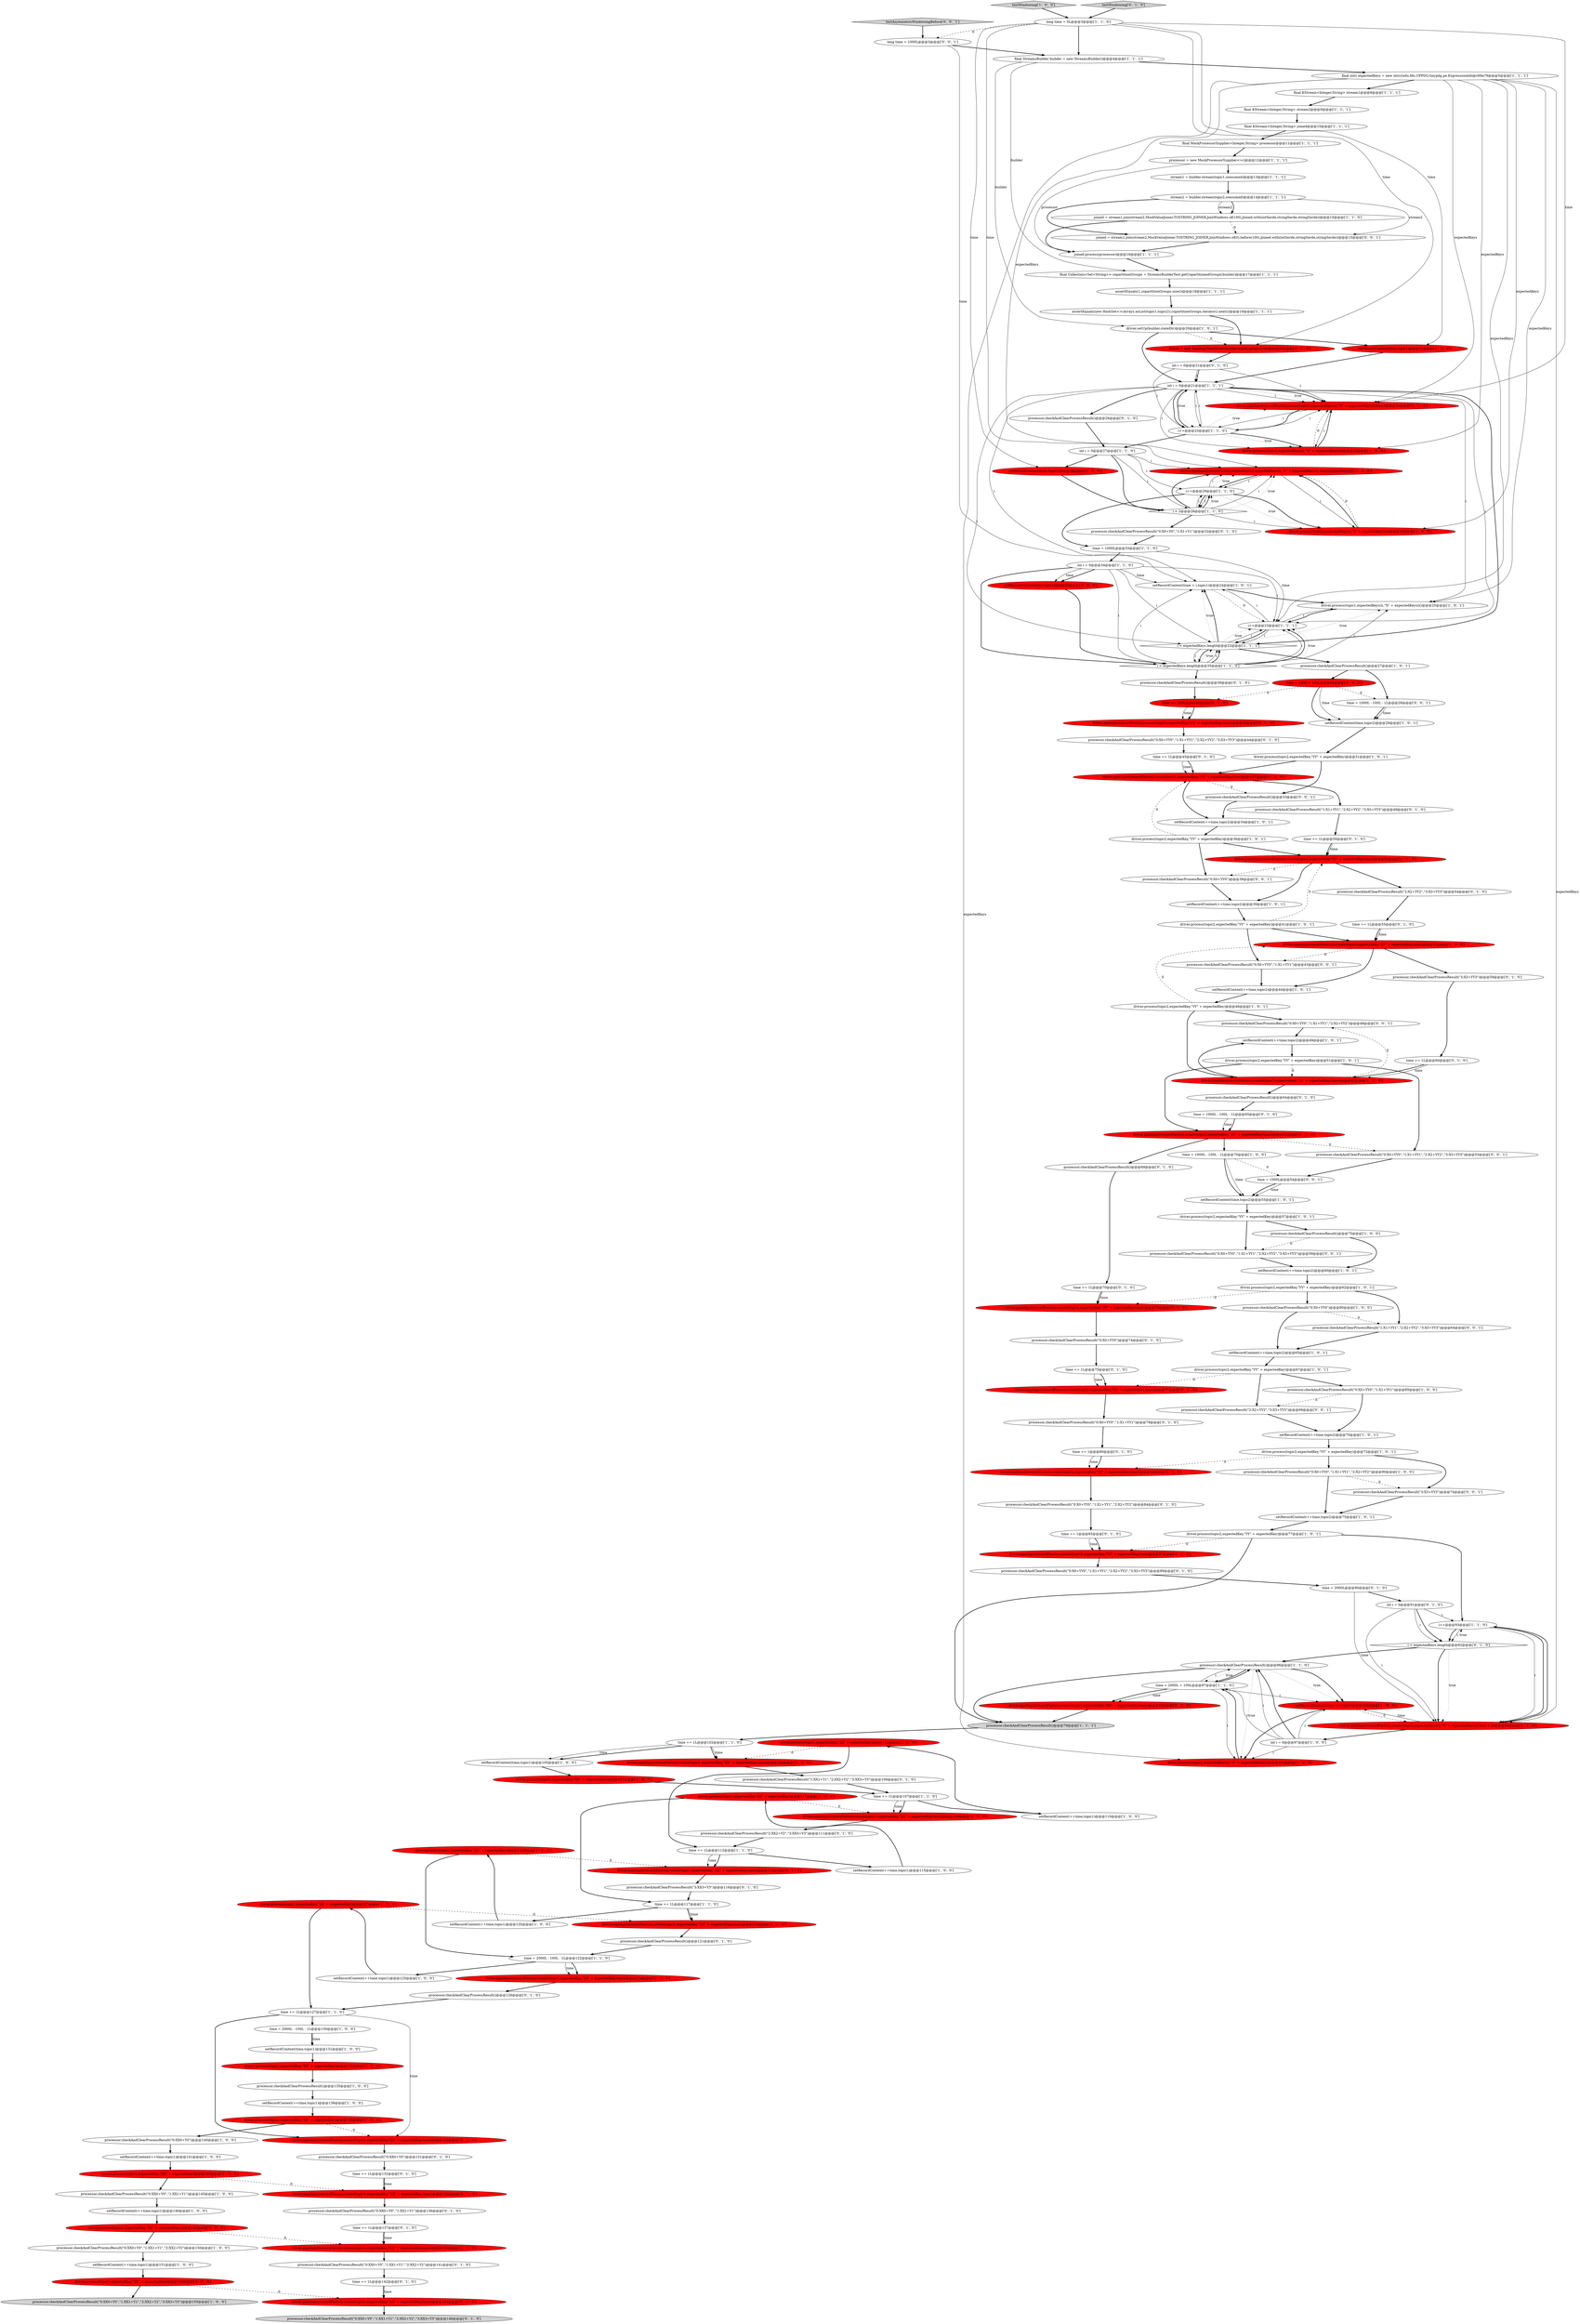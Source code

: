 digraph {
19 [style = filled, label = "setRecordContext(++time,topic1)@@@136@@@['1', '0', '0']", fillcolor = white, shape = ellipse image = "AAA0AAABBB1BBB"];
20 [style = filled, label = "setRecordContext(++time,topic2)@@@39@@@['1', '0', '1']", fillcolor = white, shape = ellipse image = "AAA0AAABBB1BBB"];
23 [style = filled, label = "assertEquals(new HashSet<>(Arrays.asList(topic1,topic2)),copartitionGroups.iterator().next())@@@19@@@['1', '1', '1']", fillcolor = white, shape = ellipse image = "AAA0AAABBB1BBB"];
174 [style = filled, label = "testAsymmetricWindowingBefore['0', '0', '1']", fillcolor = lightgray, shape = diamond image = "AAA0AAABBB3BBB"];
48 [style = filled, label = "setRecordContext(time + i,topic1)@@@24@@@['1', '0', '1']", fillcolor = white, shape = ellipse image = "AAA0AAABBB1BBB"];
85 [style = filled, label = "driver.process(topic2,expectedKey,\"YY\" + expectedKey)@@@41@@@['1', '0', '1']", fillcolor = white, shape = ellipse image = "AAA0AAABBB1BBB"];
163 [style = filled, label = "processor.checkAndClearProcessResult(\"0:X0+Y0\",\"1:X1+Y1\")@@@32@@@['0', '1', '0']", fillcolor = white, shape = ellipse image = "AAA0AAABBB2BBB"];
116 [style = filled, label = "time += 1@@@85@@@['0', '1', '0']", fillcolor = white, shape = ellipse image = "AAA0AAABBB2BBB"];
2 [style = filled, label = "setRecordContext(++time,topic2)@@@49@@@['1', '0', '1']", fillcolor = white, shape = ellipse image = "AAA0AAABBB1BBB"];
87 [style = filled, label = "processor.checkAndClearProcessResult()@@@27@@@['1', '0', '1']", fillcolor = white, shape = ellipse image = "AAA0AAABBB1BBB"];
11 [style = filled, label = "driver.process(topic2,expectedKey,\"YY\" + expectedKey)@@@67@@@['1', '0', '1']", fillcolor = white, shape = ellipse image = "AAA0AAABBB1BBB"];
35 [style = filled, label = "setRecordContext(++time,topic1)@@@141@@@['1', '0', '0']", fillcolor = white, shape = ellipse image = "AAA0AAABBB1BBB"];
154 [style = filled, label = "driver.pipeInput(recordFactory.create(topic2,expectedKey,\"YY\" + expectedKey,time))@@@72@@@['0', '1', '0']", fillcolor = red, shape = ellipse image = "AAA1AAABBB2BBB"];
111 [style = filled, label = "processor.checkAndClearProcessResult(\"0:XX0+Y0\",\"1:XX1+Y1\",\"2:XX2+Y2\")@@@141@@@['0', '1', '0']", fillcolor = white, shape = ellipse image = "AAA0AAABBB2BBB"];
98 [style = filled, label = "setRecordContext(++time,topic1)@@@120@@@['1', '0', '0']", fillcolor = white, shape = ellipse image = "AAA0AAABBB1BBB"];
33 [style = filled, label = "final MockProcessorSupplier<Integer,String> processor@@@11@@@['1', '1', '1']", fillcolor = white, shape = ellipse image = "AAA0AAABBB1BBB"];
114 [style = filled, label = "processor.checkAndClearProcessResult(\"3:XX3+Y3\")@@@116@@@['0', '1', '0']", fillcolor = white, shape = ellipse image = "AAA0AAABBB2BBB"];
50 [style = filled, label = "final KStream<Integer,String> stream1@@@8@@@['1', '1', '1']", fillcolor = white, shape = ellipse image = "AAA0AAABBB1BBB"];
10 [style = filled, label = "driver.process(topic1,expectedKeys(i(,\"X\" + expectedKeys(i()@@@25@@@['1', '0', '1']", fillcolor = white, shape = ellipse image = "AAA0AAABBB1BBB"];
100 [style = filled, label = "processor.checkAndClearProcessResult()@@@75@@@['1', '0', '0']", fillcolor = white, shape = ellipse image = "AAA0AAABBB1BBB"];
97 [style = filled, label = "driver.process(topic1,expectedKey,\"XX\" + expectedKey)@@@153@@@['1', '0', '0']", fillcolor = red, shape = ellipse image = "AAA1AAABBB1BBB"];
110 [style = filled, label = "time += 1L@@@45@@@['0', '1', '0']", fillcolor = white, shape = ellipse image = "AAA0AAABBB2BBB"];
73 [style = filled, label = "driver.pipeInput(recordFactory.create(topic2,expectedKey,\"YY\" + expectedKey,time))@@@67@@@['1', '1', '0']", fillcolor = red, shape = ellipse image = "AAA1AAABBB1BBB"];
128 [style = filled, label = "time += 1L@@@60@@@['0', '1', '0']", fillcolor = white, shape = ellipse image = "AAA0AAABBB2BBB"];
13 [style = filled, label = "setRecordContext(time,topic1)@@@21@@@['1', '0', '0']", fillcolor = red, shape = ellipse image = "AAA1AAABBB1BBB"];
22 [style = filled, label = "driver.pipeInput(recordFactory.create(topic1,expectedKeys(i(,\"X\" + expectedKeys(i(,time))@@@24@@@['1', '1', '0']", fillcolor = red, shape = ellipse image = "AAA1AAABBB1BBB"];
40 [style = filled, label = "driver.pipeInput(recordFactory.create(topic2,expectedKey,\"YY\" + expectedKey,time))@@@52@@@['1', '1', '0']", fillcolor = red, shape = ellipse image = "AAA1AAABBB1BBB"];
148 [style = filled, label = "processor.checkAndClearProcessResult()@@@69@@@['0', '1', '0']", fillcolor = white, shape = ellipse image = "AAA0AAABBB2BBB"];
172 [style = filled, label = "processor.checkAndClearProcessResult(\"0:X0+YY0\",\"1:X1+YY1\",\"2:X2+YY2\")@@@48@@@['0', '0', '1']", fillcolor = white, shape = ellipse image = "AAA0AAABBB3BBB"];
47 [style = filled, label = "driver.process(topic2,expectedKey,\"YY\" + expectedKey)@@@77@@@['1', '0', '1']", fillcolor = white, shape = ellipse image = "AAA0AAABBB1BBB"];
177 [style = filled, label = "processor.checkAndClearProcessResult(\"0:X0+YY0\")@@@38@@@['0', '0', '1']", fillcolor = white, shape = ellipse image = "AAA0AAABBB3BBB"];
105 [style = filled, label = "setRecordContext(++time,topic1)@@@125@@@['1', '0', '0']", fillcolor = white, shape = ellipse image = "AAA0AAABBB1BBB"];
5 [style = filled, label = "processor.checkAndClearProcessResult()@@@79@@@['1', '1', '1']", fillcolor = lightgray, shape = ellipse image = "AAA0AAABBB1BBB"];
56 [style = filled, label = "i++@@@93@@@['1', '1', '0']", fillcolor = white, shape = ellipse image = "AAA0AAABBB1BBB"];
129 [style = filled, label = "driver.pipeInput(recordFactory.create(topic1,expectedKey,\"XX\" + expectedKey,time))@@@104@@@['0', '1', '0']", fillcolor = red, shape = ellipse image = "AAA1AAABBB2BBB"];
126 [style = filled, label = "processor.checkAndClearProcessResult()@@@121@@@['0', '1', '0']", fillcolor = white, shape = ellipse image = "AAA0AAABBB2BBB"];
49 [style = filled, label = "time = 2000L + 100L@@@97@@@['1', '1', '0']", fillcolor = white, shape = ellipse image = "AAA0AAABBB1BBB"];
62 [style = filled, label = "driver.pipeInput(recordFactory.create(topic2,expectedKeys(i(,\"Y\" + expectedKeys(i(,time))@@@30@@@['1', '1', '0']", fillcolor = red, shape = ellipse image = "AAA1AAABBB1BBB"];
25 [style = filled, label = "driver.process(topic2,expectedKeys(i(,\"Y\" + expectedKeys(i()@@@32@@@['1', '0', '0']", fillcolor = red, shape = ellipse image = "AAA1AAABBB1BBB"];
14 [style = filled, label = "time = 2000L - 100L - 1L@@@130@@@['1', '0', '0']", fillcolor = white, shape = ellipse image = "AAA0AAABBB1BBB"];
113 [style = filled, label = "time += 1L@@@75@@@['0', '1', '0']", fillcolor = white, shape = ellipse image = "AAA0AAABBB2BBB"];
91 [style = filled, label = "setRecordContext(++time,topic2)@@@34@@@['1', '0', '1']", fillcolor = white, shape = ellipse image = "AAA0AAABBB1BBB"];
92 [style = filled, label = "driver.process(topic2,expectedKey,\"YY\" + expectedKey)@@@31@@@['1', '0', '1']", fillcolor = white, shape = ellipse image = "AAA0AAABBB1BBB"];
99 [style = filled, label = "processor.checkAndClearProcessResult(\"0:X0+YY0\",\"1:X1+YY1\")@@@85@@@['1', '0', '0']", fillcolor = white, shape = ellipse image = "AAA0AAABBB1BBB"];
146 [style = filled, label = "driver.pipeInput(recordFactory.create(topic1,expectedKey,\"XX\" + expectedKey,time))@@@139@@@['0', '1', '0']", fillcolor = red, shape = ellipse image = "AAA1AAABBB2BBB"];
54 [style = filled, label = "setRecordContext(time,topic2)@@@29@@@['1', '0', '1']", fillcolor = white, shape = ellipse image = "AAA0AAABBB1BBB"];
30 [style = filled, label = "driver.process(topic2,expectedKey,\"YY\" + expectedKey)@@@62@@@['1', '0', '1']", fillcolor = white, shape = ellipse image = "AAA0AAABBB1BBB"];
21 [style = filled, label = "setRecordContext(++time,topic2)@@@44@@@['1', '0', '1']", fillcolor = white, shape = ellipse image = "AAA0AAABBB1BBB"];
1 [style = filled, label = "int i = 0@@@21@@@['1', '1', '1']", fillcolor = white, shape = ellipse image = "AAA0AAABBB1BBB"];
61 [style = filled, label = "final Collection<Set<String>> copartitionGroups = StreamsBuilderTest.getCopartitionedGroups(builder)@@@17@@@['1', '1', '1']", fillcolor = white, shape = ellipse image = "AAA0AAABBB1BBB"];
125 [style = filled, label = "processor.checkAndClearProcessResult(\"0:X0+YY0\",\"1:X1+YY1\")@@@79@@@['0', '1', '0']", fillcolor = white, shape = ellipse image = "AAA0AAABBB2BBB"];
86 [style = filled, label = "setRecordContext(time,topic1)@@@105@@@['1', '0', '0']", fillcolor = white, shape = ellipse image = "AAA0AAABBB1BBB"];
58 [style = filled, label = "i < 2@@@28@@@['1', '1', '0']", fillcolor = white, shape = diamond image = "AAA0AAABBB1BBB"];
39 [style = filled, label = "driver.process(topic1,expectedKeys(i(,\"X\" + expectedKeys(i()@@@25@@@['1', '0', '0']", fillcolor = red, shape = ellipse image = "AAA1AAABBB1BBB"];
55 [style = filled, label = "time = 1000L - 100L - 1L@@@70@@@['1', '0', '0']", fillcolor = white, shape = ellipse image = "AAA0AAABBB1BBB"];
72 [style = filled, label = "driver.process(topic1,expectedKey,\"XX\" + expectedKey)@@@122@@@['1', '0', '0']", fillcolor = red, shape = ellipse image = "AAA1AAABBB1BBB"];
18 [style = filled, label = "driver.process(topic2,expectedKey,\"YY\" + expectedKey)@@@72@@@['1', '0', '1']", fillcolor = white, shape = ellipse image = "AAA0AAABBB1BBB"];
102 [style = filled, label = "processor.checkAndClearProcessResult(\"0:XX0+Y0\",\"1:XX1+Y1\",\"2:XX2+Y2\")@@@150@@@['1', '0', '0']", fillcolor = white, shape = ellipse image = "AAA0AAABBB1BBB"];
107 [style = filled, label = "driver.process(topic2,expectedKeys(i(,\"Y\" + expectedKeys(i()@@@101@@@['1', '0', '0']", fillcolor = red, shape = ellipse image = "AAA1AAABBB1BBB"];
7 [style = filled, label = "time += 1L@@@127@@@['1', '1', '0']", fillcolor = white, shape = ellipse image = "AAA0AAABBB1BBB"];
167 [style = filled, label = "processor.checkAndClearProcessResult(\"1:X1+YY1\",\"2:X2+YY2\",\"3:X3+YY3\")@@@64@@@['0', '0', '1']", fillcolor = white, shape = ellipse image = "AAA0AAABBB3BBB"];
161 [style = filled, label = "int i = 0@@@91@@@['0', '1', '0']", fillcolor = white, shape = ellipse image = "AAA0AAABBB2BBB"];
75 [style = filled, label = "processor.checkAndClearProcessResult(\"0:XX0+Y0\",\"1:XX1+Y1\",\"2:XX2+Y2\",\"3:XX3+Y3\")@@@155@@@['1', '0', '0']", fillcolor = lightgray, shape = ellipse image = "AAA0AAABBB1BBB"];
26 [style = filled, label = "processor.checkAndClearProcessResult(\"0:XX0+Y0\")@@@140@@@['1', '0', '0']", fillcolor = white, shape = ellipse image = "AAA0AAABBB1BBB"];
130 [style = filled, label = "time = 1000L - 100L - 1L@@@65@@@['0', '1', '0']", fillcolor = white, shape = ellipse image = "AAA0AAABBB2BBB"];
152 [style = filled, label = "processor.checkAndClearProcessResult(\"0:X0+YY0\",\"1:X1+YY1\",\"2:X2+YY2\")@@@84@@@['0', '1', '0']", fillcolor = white, shape = ellipse image = "AAA0AAABBB2BBB"];
3 [style = filled, label = "driver.setUp(builder,stateDir)@@@20@@@['1', '0', '1']", fillcolor = white, shape = ellipse image = "AAA0AAABBB1BBB"];
93 [style = filled, label = "assertEquals(1,copartitionGroups.size())@@@18@@@['1', '1', '1']", fillcolor = white, shape = ellipse image = "AAA0AAABBB1BBB"];
90 [style = filled, label = "int i = 0@@@97@@@['1', '0', '0']", fillcolor = white, shape = ellipse image = "AAA0AAABBB1BBB"];
101 [style = filled, label = "driver.process(topic1,expectedKey,\"XX\" + expectedKey)@@@107@@@['1', '0', '0']", fillcolor = red, shape = ellipse image = "AAA1AAABBB1BBB"];
104 [style = filled, label = "setRecordContext(time,topic1)@@@36@@@['1', '0', '0']", fillcolor = red, shape = ellipse image = "AAA1AAABBB1BBB"];
29 [style = filled, label = "driver.process(topic1,expectedKey,\"XX\" + expectedKey)@@@112@@@['1', '0', '0']", fillcolor = red, shape = ellipse image = "AAA1AAABBB1BBB"];
32 [style = filled, label = "final StreamsBuilder builder = new StreamsBuilder()@@@4@@@['1', '1', '1']", fillcolor = white, shape = ellipse image = "AAA0AAABBB1BBB"];
6 [style = filled, label = "driver.process(topic1,expectedKey,\"XX\" + expectedKey)@@@133@@@['1', '0', '0']", fillcolor = red, shape = ellipse image = "AAA1AAABBB1BBB"];
141 [style = filled, label = "i < expectedKeys.length@@@92@@@['0', '1', '0']", fillcolor = white, shape = diamond image = "AAA0AAABBB2BBB"];
143 [style = filled, label = "processor.checkAndClearProcessResult()@@@26@@@['0', '1', '0']", fillcolor = white, shape = ellipse image = "AAA0AAABBB2BBB"];
82 [style = filled, label = "driver.pipeInput(recordFactory.create(topic2,expectedKey,\"YY\" + expectedKey,time))@@@62@@@['1', '1', '0']", fillcolor = red, shape = ellipse image = "AAA1AAABBB1BBB"];
89 [style = filled, label = "setRecordContext(time,topic2)@@@28@@@['1', '0', '0']", fillcolor = red, shape = ellipse image = "AAA1AAABBB1BBB"];
34 [style = filled, label = "setRecordContext(++time,topic1)@@@115@@@['1', '0', '0']", fillcolor = white, shape = ellipse image = "AAA0AAABBB1BBB"];
63 [style = filled, label = "driver.pipeInput(recordFactory.create(topic2,expectedKeys(i(,\"Y\" + expectedKeys(i(,time + i))@@@94@@@['1', '1', '0']", fillcolor = red, shape = ellipse image = "AAA1AAABBB1BBB"];
145 [style = filled, label = "processor.checkAndClearProcessResult()@@@64@@@['0', '1', '0']", fillcolor = white, shape = ellipse image = "AAA0AAABBB2BBB"];
74 [style = filled, label = "setRecordContext(time + i,topic2)@@@100@@@['1', '0', '0']", fillcolor = red, shape = ellipse image = "AAA1AAABBB1BBB"];
17 [style = filled, label = "driver.process(topic1,expectedKey,\"XX\" + expectedKey)@@@143@@@['1', '0', '0']", fillcolor = red, shape = ellipse image = "AAA1AAABBB1BBB"];
149 [style = filled, label = "time += 1L@@@137@@@['0', '1', '0']", fillcolor = white, shape = ellipse image = "AAA0AAABBB2BBB"];
144 [style = filled, label = "driver.pipeInput(recordFactory.create(topic1,expectedKey,\"XX\" + expectedKey,time))@@@99@@@['0', '1', '0']", fillcolor = red, shape = ellipse image = "AAA1AAABBB2BBB"];
76 [style = filled, label = "setRecordContext(++time,topic2)@@@60@@@['1', '0', '1']", fillcolor = white, shape = ellipse image = "AAA0AAABBB1BBB"];
142 [style = filled, label = "time += 1L@@@55@@@['0', '1', '0']", fillcolor = white, shape = ellipse image = "AAA0AAABBB2BBB"];
137 [style = filled, label = "driver.pipeInput(recordFactory.create(topic1,expectedKey,\"XX\" + expectedKey,time))@@@119@@@['0', '1', '0']", fillcolor = red, shape = ellipse image = "AAA1AAABBB2BBB"];
166 [style = filled, label = "time = 1000L - 100L - 1L@@@28@@@['0', '0', '1']", fillcolor = white, shape = ellipse image = "AAA0AAABBB3BBB"];
24 [style = filled, label = "i++@@@23@@@['1', '1', '1']", fillcolor = white, shape = ellipse image = "AAA0AAABBB1BBB"];
131 [style = filled, label = "driver.pipeInput(recordFactory.create(topic1,expectedKey,\"XX\" + expectedKey,time))@@@109@@@['0', '1', '0']", fillcolor = red, shape = ellipse image = "AAA1AAABBB2BBB"];
108 [style = filled, label = "driver = new TopologyTestDriver(builder.build(),props,time)@@@20@@@['0', '1', '0']", fillcolor = red, shape = ellipse image = "AAA1AAABBB2BBB"];
151 [style = filled, label = "processor.checkAndClearProcessResult(\"2:XX2+Y2\",\"3:XX3+Y3\")@@@111@@@['0', '1', '0']", fillcolor = white, shape = ellipse image = "AAA0AAABBB2BBB"];
169 [style = filled, label = "processor.checkAndClearProcessResult(\"2:X2+YY2\",\"3:X3+YY3\")@@@69@@@['0', '0', '1']", fillcolor = white, shape = ellipse image = "AAA0AAABBB3BBB"];
158 [style = filled, label = "driver.pipeInput(recordFactory.create(topic2,expectedKey,\"YY\" + expectedKey,time))@@@42@@@['0', '1', '0']", fillcolor = red, shape = ellipse image = "AAA1AAABBB2BBB"];
65 [style = filled, label = "time += 1L@@@117@@@['1', '1', '0']", fillcolor = white, shape = ellipse image = "AAA0AAABBB1BBB"];
155 [style = filled, label = "processor.checkAndClearProcessResult(\"1:X1+YY1\",\"2:X2+YY2\",\"3:X3+YY3\")@@@49@@@['0', '1', '0']", fillcolor = white, shape = ellipse image = "AAA0AAABBB2BBB"];
83 [style = filled, label = "processor.checkAndClearProcessResult(\"0:X0+YY0\")@@@80@@@['1', '0', '0']", fillcolor = white, shape = ellipse image = "AAA0AAABBB1BBB"];
80 [style = filled, label = "driver.process(topic2,expectedKey,\"YY\" + expectedKey)@@@57@@@['1', '0', '1']", fillcolor = white, shape = ellipse image = "AAA0AAABBB1BBB"];
27 [style = filled, label = "setRecordContext(time,topic2)@@@55@@@['1', '0', '1']", fillcolor = white, shape = ellipse image = "AAA0AAABBB1BBB"];
123 [style = filled, label = "processor.checkAndClearProcessResult()@@@39@@@['0', '1', '0']", fillcolor = white, shape = ellipse image = "AAA0AAABBB2BBB"];
115 [style = filled, label = "processor.checkAndClearProcessResult(\"0:XX0+Y0\")@@@131@@@['0', '1', '0']", fillcolor = white, shape = ellipse image = "AAA0AAABBB2BBB"];
8 [style = filled, label = "setRecordContext(time,topic1)@@@131@@@['1', '0', '0']", fillcolor = white, shape = ellipse image = "AAA0AAABBB1BBB"];
112 [style = filled, label = "time += 100L@@@40@@@['0', '1', '0']", fillcolor = red, shape = ellipse image = "AAA1AAABBB2BBB"];
147 [style = filled, label = "time += 1L@@@142@@@['0', '1', '0']", fillcolor = white, shape = ellipse image = "AAA0AAABBB2BBB"];
164 [style = filled, label = "time = 1000L@@@54@@@['0', '0', '1']", fillcolor = white, shape = ellipse image = "AAA0AAABBB3BBB"];
120 [style = filled, label = "processor.checkAndClearProcessResult(\"0:X0+YY0\")@@@74@@@['0', '1', '0']", fillcolor = white, shape = ellipse image = "AAA0AAABBB2BBB"];
118 [style = filled, label = "int i = 0@@@21@@@['0', '1', '0']", fillcolor = white, shape = ellipse image = "AAA0AAABBB2BBB"];
31 [style = filled, label = "time += 1L@@@102@@@['1', '1', '0']", fillcolor = white, shape = ellipse image = "AAA0AAABBB1BBB"];
134 [style = filled, label = "processor.checkAndClearProcessResult(\"1:XX1+Y1\",\"2:XX2+Y2\",\"3:XX3+Y3\")@@@106@@@['0', '1', '0']", fillcolor = white, shape = ellipse image = "AAA0AAABBB2BBB"];
138 [style = filled, label = "driver.pipeInput(recordFactory.create(topic1,expectedKey,\"XX\" + expectedKey,time))@@@114@@@['0', '1', '0']", fillcolor = red, shape = ellipse image = "AAA1AAABBB2BBB"];
160 [style = filled, label = "driver.pipeInput(recordFactory.create(topic2,expectedKey,\"YY\" + expectedKey,time))@@@82@@@['0', '1', '0']", fillcolor = red, shape = ellipse image = "AAA1AAABBB2BBB"];
78 [style = filled, label = "joined = stream1.join(stream2,MockValueJoiner.TOSTRING_JOINER,JoinWindows.of(100),Joined.with(intSerde,stringSerde,stringSerde))@@@15@@@['1', '1', '0']", fillcolor = white, shape = ellipse image = "AAA0AAABBB1BBB"];
94 [style = filled, label = "processor.checkAndClearProcessResult(\"0:XX0+Y0\",\"1:XX1+Y1\")@@@145@@@['1', '0', '0']", fillcolor = white, shape = ellipse image = "AAA0AAABBB1BBB"];
46 [style = filled, label = "stream1 = builder.stream(topic1,consumed)@@@13@@@['1', '1', '1']", fillcolor = white, shape = ellipse image = "AAA0AAABBB1BBB"];
173 [style = filled, label = "long time = 1000L@@@3@@@['0', '0', '1']", fillcolor = white, shape = ellipse image = "AAA0AAABBB3BBB"];
0 [style = filled, label = "i < expectedKeys.length@@@22@@@['1', '1', '1']", fillcolor = white, shape = diamond image = "AAA0AAABBB1BBB"];
168 [style = filled, label = "processor.checkAndClearProcessResult(\"3:X3+YY3\")@@@74@@@['0', '0', '1']", fillcolor = white, shape = ellipse image = "AAA0AAABBB3BBB"];
103 [style = filled, label = "i++@@@29@@@['1', '1', '0']", fillcolor = white, shape = ellipse image = "AAA0AAABBB1BBB"];
121 [style = filled, label = "processor.checkAndClearProcessResult(\"0:X0+YY0\",\"1:X1+YY1\",\"2:X2+YY2\",\"3:X3+YY3\")@@@89@@@['0', '1', '0']", fillcolor = white, shape = ellipse image = "AAA0AAABBB2BBB"];
70 [style = filled, label = "i++@@@23@@@['1', '1', '0']", fillcolor = white, shape = ellipse image = "AAA0AAABBB1BBB"];
88 [style = filled, label = "driver.process(topic2,expectedKey,\"YY\" + expectedKey)@@@51@@@['1', '0', '1']", fillcolor = white, shape = ellipse image = "AAA0AAABBB1BBB"];
139 [style = filled, label = "time += 1@@@80@@@['0', '1', '0']", fillcolor = white, shape = ellipse image = "AAA0AAABBB2BBB"];
77 [style = filled, label = "time = 2000L - 100L - 1L@@@122@@@['1', '1', '0']", fillcolor = white, shape = ellipse image = "AAA0AAABBB1BBB"];
157 [style = filled, label = "driver.pipeInput(recordFactory.create(topic2,expectedKey,\"YY\" + expectedKey,time))@@@77@@@['0', '1', '0']", fillcolor = red, shape = ellipse image = "AAA1AAABBB2BBB"];
69 [style = filled, label = "processor.checkAndClearProcessResult()@@@96@@@['1', '1', '0']", fillcolor = white, shape = ellipse image = "AAA0AAABBB1BBB"];
127 [style = filled, label = "driver.pipeInput(recordFactory.create(topic1,expectedKey,\"XX\" + expectedKey,time))@@@124@@@['0', '1', '0']", fillcolor = red, shape = ellipse image = "AAA1AAABBB2BBB"];
124 [style = filled, label = "processor.checkAndClearProcessResult(\"0:XX0+Y0\",\"1:XX1+Y1\")@@@136@@@['0', '1', '0']", fillcolor = white, shape = ellipse image = "AAA0AAABBB2BBB"];
79 [style = filled, label = "setRecordContext(++time,topic2)@@@65@@@['1', '0', '1']", fillcolor = white, shape = ellipse image = "AAA0AAABBB1BBB"];
59 [style = filled, label = "int i = 0@@@34@@@['1', '1', '0']", fillcolor = white, shape = ellipse image = "AAA0AAABBB1BBB"];
162 [style = filled, label = "processor.checkAndClearProcessResult(\"2:X2+YY2\",\"3:X3+YY3\")@@@54@@@['0', '1', '0']", fillcolor = white, shape = ellipse image = "AAA0AAABBB2BBB"];
165 [style = filled, label = "processor.checkAndClearProcessResult(\"0:X0+YY0\",\"1:X1+YY1\")@@@43@@@['0', '0', '1']", fillcolor = white, shape = ellipse image = "AAA0AAABBB3BBB"];
37 [style = filled, label = "testWindowing['1', '0', '0']", fillcolor = lightgray, shape = diamond image = "AAA0AAABBB1BBB"];
60 [style = filled, label = "stream2 = builder.stream(topic2,consumed)@@@14@@@['1', '1', '1']", fillcolor = white, shape = ellipse image = "AAA0AAABBB1BBB"];
122 [style = filled, label = "time += 1L@@@70@@@['0', '1', '0']", fillcolor = white, shape = ellipse image = "AAA0AAABBB2BBB"];
176 [style = filled, label = "processor.checkAndClearProcessResult(\"0:X0+YY0\",\"1:X1+YY1\",\"2:X2+YY2\",\"3:X3+YY3\")@@@53@@@['0', '0', '1']", fillcolor = white, shape = ellipse image = "AAA0AAABBB3BBB"];
36 [style = filled, label = "time += 1L@@@107@@@['1', '1', '0']", fillcolor = white, shape = ellipse image = "AAA0AAABBB1BBB"];
57 [style = filled, label = "time += 1L@@@112@@@['1', '1', '0']", fillcolor = white, shape = ellipse image = "AAA0AAABBB1BBB"];
81 [style = filled, label = "driver.pipeInput(recordFactory.create(topic2,expectedKey,\"YY\" + expectedKey,time))@@@47@@@['1', '1', '0']", fillcolor = red, shape = ellipse image = "AAA1AAABBB1BBB"];
150 [style = filled, label = "processor.checkAndClearProcessResult(\"0:XX0+Y0\",\"1:XX1+Y1\",\"2:XX2+Y2\",\"3:XX3+Y3\")@@@146@@@['0', '1', '0']", fillcolor = lightgray, shape = ellipse image = "AAA0AAABBB2BBB"];
66 [style = filled, label = "driver.pipeInput(recordFactory.create(topic2,expectedKey,\"YY\" + expectedKey,time))@@@57@@@['1', '1', '0']", fillcolor = red, shape = ellipse image = "AAA1AAABBB1BBB"];
51 [style = filled, label = "time = 1000 + 100L@@@44@@@['1', '0', '0']", fillcolor = red, shape = ellipse image = "AAA1AAABBB1BBB"];
95 [style = filled, label = "processor = new MockProcessorSupplier<>()@@@12@@@['1', '1', '1']", fillcolor = white, shape = ellipse image = "AAA0AAABBB1BBB"];
153 [style = filled, label = "driver.pipeInput(recordFactory.create(topic2,expectedKey,\"YY\" + expectedKey,time))@@@87@@@['0', '1', '0']", fillcolor = red, shape = ellipse image = "AAA1AAABBB2BBB"];
175 [style = filled, label = "processor.checkAndClearProcessResult(\"0:X0+YY0\",\"1:X1+YY1\",\"2:X2+YY2\",\"3:X3+YY3\")@@@59@@@['0', '0', '1']", fillcolor = white, shape = ellipse image = "AAA0AAABBB3BBB"];
156 [style = filled, label = "testWindowing['0', '1', '0']", fillcolor = lightgray, shape = diamond image = "AAA0AAABBB2BBB"];
67 [style = filled, label = "driver.process(topic1,expectedKey,\"XX\" + expectedKey)@@@148@@@['1', '0', '0']", fillcolor = red, shape = ellipse image = "AAA1AAABBB1BBB"];
9 [style = filled, label = "processor.checkAndClearProcessResult()@@@135@@@['1', '0', '0']", fillcolor = white, shape = ellipse image = "AAA0AAABBB1BBB"];
119 [style = filled, label = "time = 2000L@@@90@@@['0', '1', '0']", fillcolor = white, shape = ellipse image = "AAA0AAABBB2BBB"];
140 [style = filled, label = "driver.pipeInput(recordFactory.create(topic1,expectedKey,\"XX\" + expectedKey,time))@@@129@@@['0', '1', '0']", fillcolor = red, shape = ellipse image = "AAA1AAABBB2BBB"];
96 [style = filled, label = "time = 1000L@@@33@@@['1', '1', '0']", fillcolor = white, shape = ellipse image = "AAA0AAABBB1BBB"];
68 [style = filled, label = "int i = 0@@@27@@@['1', '1', '0']", fillcolor = white, shape = ellipse image = "AAA0AAABBB1BBB"];
43 [style = filled, label = "setRecordContext(++time,topic2)@@@70@@@['1', '0', '1']", fillcolor = white, shape = ellipse image = "AAA0AAABBB1BBB"];
52 [style = filled, label = "setRecordContext(++time,topic2)@@@75@@@['1', '0', '1']", fillcolor = white, shape = ellipse image = "AAA0AAABBB1BBB"];
170 [style = filled, label = "processor.checkAndClearProcessResult()@@@33@@@['0', '0', '1']", fillcolor = white, shape = ellipse image = "AAA0AAABBB3BBB"];
41 [style = filled, label = "setRecordContext(++time,topic1)@@@146@@@['1', '0', '0']", fillcolor = white, shape = ellipse image = "AAA0AAABBB1BBB"];
28 [style = filled, label = "processor.checkAndClearProcessResult(\"0:X0+YY0\",\"1:X1+YY1\",\"2:X2+YY2\")@@@90@@@['1', '0', '0']", fillcolor = white, shape = ellipse image = "AAA0AAABBB1BBB"];
42 [style = filled, label = "driver.process(topic2,expectedKey,\"YY\" + expectedKey)@@@46@@@['1', '0', '1']", fillcolor = white, shape = ellipse image = "AAA0AAABBB1BBB"];
12 [style = filled, label = "setRecordContext(++time,topic1)@@@151@@@['1', '0', '0']", fillcolor = white, shape = ellipse image = "AAA0AAABBB1BBB"];
84 [style = filled, label = "driver.process(topic1,expectedKey,\"XX\" + expectedKey)@@@127@@@['1', '0', '0']", fillcolor = red, shape = ellipse image = "AAA1AAABBB1BBB"];
4 [style = filled, label = "final int(( expectedKeys = new int((((edu.fdu.CPPDG.tinypdg.pe.ExpressionInfo@c68a79@@@5@@@['1', '1', '1']", fillcolor = white, shape = ellipse image = "AAA0AAABBB1BBB"];
38 [style = filled, label = "long time = 0L@@@3@@@['1', '1', '0']", fillcolor = white, shape = ellipse image = "AAA0AAABBB1BBB"];
44 [style = filled, label = "final KStream<Integer,String> joined@@@10@@@['1', '1', '1']", fillcolor = white, shape = ellipse image = "AAA0AAABBB1BBB"];
159 [style = filled, label = "driver.pipeInput(recordFactory.create(topic1,expectedKey,\"XX\" + expectedKey,time))@@@144@@@['0', '1', '0']", fillcolor = red, shape = ellipse image = "AAA1AAABBB2BBB"];
171 [style = filled, label = "joined = stream1.join(stream2,MockValueJoiner.TOSTRING_JOINER,JoinWindows.of(0).before(100),Joined.with(intSerde,stringSerde,stringSerde))@@@15@@@['0', '0', '1']", fillcolor = white, shape = ellipse image = "AAA0AAABBB3BBB"];
133 [style = filled, label = "driver.pipeInput(recordFactory.create(topic1,expectedKey,\"XX\" + expectedKey,time))@@@134@@@['0', '1', '0']", fillcolor = red, shape = ellipse image = "AAA1AAABBB2BBB"];
53 [style = filled, label = "joined.process(processor)@@@16@@@['1', '1', '1']", fillcolor = white, shape = ellipse image = "AAA0AAABBB1BBB"];
64 [style = filled, label = "driver.process(topic1,expectedKey,\"XX\" + expectedKey)@@@117@@@['1', '0', '0']", fillcolor = red, shape = ellipse image = "AAA1AAABBB1BBB"];
135 [style = filled, label = "processor.checkAndClearProcessResult(\"0:X0+YY0\",\"1:X1+YY1\",\"2:X2+YY2\",\"3:X3+YY3\")@@@44@@@['0', '1', '0']", fillcolor = white, shape = ellipse image = "AAA0AAABBB2BBB"];
45 [style = filled, label = "setRecordContext(++time,topic1)@@@110@@@['1', '0', '0']", fillcolor = white, shape = ellipse image = "AAA0AAABBB1BBB"];
15 [style = filled, label = "driver.process(topic1,expectedKey,\"XX\" + expectedKey)@@@138@@@['1', '0', '0']", fillcolor = red, shape = ellipse image = "AAA1AAABBB1BBB"];
136 [style = filled, label = "processor.checkAndClearProcessResult()@@@126@@@['0', '1', '0']", fillcolor = white, shape = ellipse image = "AAA0AAABBB2BBB"];
132 [style = filled, label = "time += 1L@@@132@@@['0', '1', '0']", fillcolor = white, shape = ellipse image = "AAA0AAABBB2BBB"];
106 [style = filled, label = "driver.process(topic2,expectedKey,\"YY\" + expectedKey)@@@36@@@['1', '0', '1']", fillcolor = white, shape = ellipse image = "AAA0AAABBB1BBB"];
16 [style = filled, label = "final KStream<Integer,String> stream2@@@9@@@['1', '1', '1']", fillcolor = white, shape = ellipse image = "AAA0AAABBB1BBB"];
117 [style = filled, label = "processor.checkAndClearProcessResult(\"3:X3+YY3\")@@@59@@@['0', '1', '0']", fillcolor = white, shape = ellipse image = "AAA0AAABBB2BBB"];
109 [style = filled, label = "time += 1L@@@50@@@['0', '1', '0']", fillcolor = white, shape = ellipse image = "AAA0AAABBB2BBB"];
71 [style = filled, label = "i < expectedKeys.length@@@35@@@['1', '1', '0']", fillcolor = white, shape = diamond image = "AAA0AAABBB1BBB"];
31->86 [style = bold, label=""];
49->144 [style = solid, label="time"];
74->107 [style = bold, label=""];
11->99 [style = bold, label=""];
57->138 [style = bold, label=""];
101->36 [style = bold, label=""];
100->76 [style = bold, label=""];
10->24 [style = bold, label=""];
85->66 [style = bold, label=""];
42->82 [style = bold, label=""];
103->25 [style = bold, label=""];
128->82 [style = bold, label=""];
40->20 [style = bold, label=""];
148->122 [style = bold, label=""];
95->53 [style = solid, label="processor"];
84->137 [style = dashed, label="0"];
7->14 [style = bold, label=""];
158->135 [style = bold, label=""];
60->78 [style = bold, label=""];
109->40 [style = solid, label="time"];
161->141 [style = bold, label=""];
28->52 [style = bold, label=""];
141->69 [style = bold, label=""];
111->147 [style = bold, label=""];
38->62 [style = solid, label="time"];
41->67 [style = bold, label=""];
48->10 [style = bold, label=""];
120->113 [style = bold, label=""];
175->76 [style = bold, label=""];
19->15 [style = bold, label=""];
154->120 [style = bold, label=""];
24->48 [style = solid, label="i"];
71->0 [style = dotted, label="true"];
22->70 [style = solid, label="i"];
97->159 [style = dashed, label="0"];
25->62 [style = bold, label=""];
59->71 [style = solid, label="i"];
59->104 [style = bold, label=""];
51->112 [style = dashed, label="0"];
59->48 [style = solid, label="time"];
23->3 [style = bold, label=""];
18->28 [style = bold, label=""];
23->108 [style = bold, label=""];
99->43 [style = bold, label=""];
67->146 [style = dashed, label="0"];
72->138 [style = dashed, label="0"];
1->70 [style = dotted, label="true"];
161->56 [style = solid, label="i"];
71->48 [style = solid, label="i"];
14->8 [style = bold, label=""];
103->96 [style = bold, label=""];
65->137 [style = solid, label="time"];
1->143 [style = bold, label=""];
173->32 [style = bold, label=""];
36->131 [style = solid, label="time"];
0->48 [style = dotted, label="true"];
63->74 [style = solid, label="time"];
68->62 [style = solid, label="i"];
84->7 [style = bold, label=""];
92->81 [style = bold, label=""];
38->22 [style = solid, label="time"];
71->24 [style = solid, label="i"];
49->144 [style = bold, label=""];
79->11 [style = bold, label=""];
115->132 [style = bold, label=""];
58->163 [style = bold, label=""];
47->5 [style = bold, label=""];
66->165 [style = dashed, label="0"];
31->129 [style = bold, label=""];
70->1 [style = bold, label=""];
173->48 [style = solid, label="time"];
85->165 [style = bold, label=""];
56->63 [style = solid, label="i"];
119->161 [style = bold, label=""];
165->21 [style = bold, label=""];
50->16 [style = bold, label=""];
7->140 [style = bold, label=""];
157->125 [style = bold, label=""];
32->61 [style = solid, label="builder"];
11->169 [style = bold, label=""];
149->146 [style = bold, label=""];
70->22 [style = solid, label="i"];
4->25 [style = solid, label="expectedKeys"];
134->36 [style = bold, label=""];
56->141 [style = bold, label=""];
107->49 [style = bold, label=""];
4->62 [style = solid, label="expectedKeys"];
103->58 [style = solid, label="i"];
82->145 [style = bold, label=""];
58->103 [style = bold, label=""];
4->39 [style = solid, label="expectedKeys"];
109->40 [style = bold, label=""];
30->167 [style = bold, label=""];
47->153 [style = dashed, label="0"];
65->98 [style = bold, label=""];
176->164 [style = bold, label=""];
139->160 [style = bold, label=""];
63->56 [style = bold, label=""];
8->6 [style = bold, label=""];
68->103 [style = solid, label="i"];
59->71 [style = bold, label=""];
142->66 [style = solid, label="time"];
103->62 [style = solid, label="i"];
57->34 [style = bold, label=""];
71->0 [style = solid, label="i"];
60->171 [style = bold, label=""];
80->175 [style = bold, label=""];
102->12 [style = bold, label=""];
4->24 [style = solid, label="expectedKeys"];
0->24 [style = dotted, label="true"];
55->164 [style = dashed, label="0"];
71->24 [style = bold, label=""];
73->176 [style = dashed, label="0"];
0->10 [style = dotted, label="true"];
164->27 [style = solid, label="time"];
1->22 [style = solid, label="i"];
121->119 [style = bold, label=""];
72->77 [style = bold, label=""];
126->77 [style = bold, label=""];
113->157 [style = bold, label=""];
62->103 [style = bold, label=""];
1->39 [style = solid, label="i"];
59->24 [style = solid, label="i"];
70->39 [style = dotted, label="true"];
45->29 [style = bold, label=""];
70->39 [style = bold, label=""];
177->20 [style = bold, label=""];
73->55 [style = bold, label=""];
59->104 [style = solid, label="time"];
167->79 [style = bold, label=""];
162->142 [style = bold, label=""];
58->62 [style = solid, label="i"];
118->1 [style = bold, label=""];
81->91 [style = bold, label=""];
110->81 [style = solid, label="time"];
38->108 [style = solid, label="time"];
47->56 [style = bold, label=""];
70->1 [style = solid, label="i"];
44->33 [style = bold, label=""];
60->171 [style = solid, label="stream2"];
22->70 [style = bold, label=""];
132->133 [style = bold, label=""];
49->74 [style = solid, label="i"];
11->157 [style = dashed, label="0"];
31->129 [style = solid, label="time"];
153->121 [style = bold, label=""];
71->0 [style = bold, label=""];
48->24 [style = dashed, label="0"];
156->38 [style = bold, label=""];
136->7 [style = bold, label=""];
66->21 [style = bold, label=""];
4->107 [style = solid, label="expectedKeys"];
49->107 [style = solid, label="i"];
90->74 [style = solid, label="i"];
22->39 [style = solid, label="i"];
103->62 [style = dotted, label="true"];
3->108 [style = dashed, label="0"];
14->8 [style = solid, label="time"];
174->173 [style = bold, label=""];
62->103 [style = solid, label="i"];
108->118 [style = bold, label=""];
119->63 [style = solid, label="time"];
161->63 [style = solid, label="i"];
76->30 [style = bold, label=""];
141->63 [style = bold, label=""];
1->0 [style = solid, label="i"];
78->171 [style = dashed, label="0"];
130->73 [style = solid, label="time"];
68->89 [style = bold, label=""];
104->71 [style = bold, label=""];
0->24 [style = solid, label="i"];
57->138 [style = solid, label="time"];
88->73 [style = bold, label=""];
169->43 [style = bold, label=""];
27->80 [style = bold, label=""];
1->24 [style = solid, label="i"];
124->149 [style = bold, label=""];
87->166 [style = bold, label=""];
142->66 [style = bold, label=""];
58->62 [style = dotted, label="true"];
43->18 [style = bold, label=""];
105->84 [style = bold, label=""];
138->114 [style = bold, label=""];
73->148 [style = bold, label=""];
172->2 [style = bold, label=""];
13->1 [style = bold, label=""];
70->22 [style = dotted, label="true"];
118->1 [style = solid, label="i"];
170->91 [style = bold, label=""];
103->25 [style = dotted, label="true"];
60->78 [style = solid, label="stream2"];
58->62 [style = bold, label=""];
1->70 [style = bold, label=""];
37->38 [style = bold, label=""];
71->123 [style = bold, label=""];
123->112 [style = bold, label=""];
71->24 [style = dotted, label="true"];
70->68 [style = bold, label=""];
103->58 [style = bold, label=""];
122->154 [style = solid, label="time"];
32->4 [style = bold, label=""];
129->134 [style = bold, label=""];
66->117 [style = bold, label=""];
63->90 [style = bold, label=""];
7->140 [style = solid, label="time"];
51->54 [style = bold, label=""];
18->160 [style = dashed, label="0"];
24->0 [style = bold, label=""];
17->133 [style = dashed, label="0"];
106->81 [style = dashed, label="0"];
133->124 [style = bold, label=""];
1->22 [style = dotted, label="true"];
1->0 [style = bold, label=""];
89->58 [style = bold, label=""];
20->85 [style = bold, label=""];
46->60 [style = bold, label=""];
39->22 [style = bold, label=""];
67->102 [style = bold, label=""];
125->139 [style = bold, label=""];
29->57 [style = bold, label=""];
0->71 [style = solid, label="i"];
87->51 [style = bold, label=""];
140->115 [style = bold, label=""];
69->74 [style = bold, label=""];
100->175 [style = dashed, label="0"];
56->141 [style = solid, label="i"];
3->1 [style = bold, label=""];
90->69 [style = solid, label="i"];
130->73 [style = bold, label=""];
166->54 [style = bold, label=""];
55->27 [style = solid, label="time"];
145->130 [style = bold, label=""];
0->71 [style = bold, label=""];
80->100 [style = bold, label=""];
144->5 [style = bold, label=""];
164->27 [style = bold, label=""];
116->153 [style = solid, label="time"];
82->2 [style = bold, label=""];
16->44 [style = bold, label=""];
94->41 [style = bold, label=""];
64->65 [style = bold, label=""];
106->40 [style = bold, label=""];
56->63 [style = bold, label=""];
166->54 [style = solid, label="time"];
135->110 [style = bold, label=""];
4->50 [style = bold, label=""];
90->69 [style = bold, label=""];
160->152 [style = bold, label=""];
53->61 [style = bold, label=""];
98->72 [style = bold, label=""];
62->25 [style = solid, label="i"];
90->49 [style = solid, label="i"];
88->176 [style = bold, label=""];
151->57 [style = bold, label=""];
0->87 [style = bold, label=""];
106->177 [style = bold, label=""];
141->63 [style = dotted, label="true"];
122->154 [style = bold, label=""];
1->48 [style = solid, label="i"];
82->172 [style = dashed, label="0"];
38->89 [style = solid, label="time"];
99->169 [style = dashed, label="0"];
15->26 [style = bold, label=""];
38->173 [style = dashed, label="0"];
5->31 [style = bold, label=""];
97->75 [style = bold, label=""];
131->151 [style = bold, label=""];
4->10 [style = solid, label="expectedKeys"];
127->136 [style = bold, label=""];
42->66 [style = dashed, label="0"];
39->22 [style = dashed, label="0"];
3->13 [style = bold, label=""];
59->0 [style = solid, label="i"];
31->86 [style = solid, label="time"];
6->9 [style = bold, label=""];
161->141 [style = solid, label="i"];
68->58 [style = bold, label=""];
21->42 [style = bold, label=""];
65->137 [style = bold, label=""];
15->140 [style = dashed, label="0"];
88->82 [style = dashed, label="0"];
90->107 [style = solid, label="i"];
77->127 [style = bold, label=""];
147->159 [style = bold, label=""];
51->54 [style = solid, label="time"];
4->63 [style = solid, label="expectedKeys"];
49->69 [style = solid, label="i"];
69->49 [style = dotted, label="true"];
112->158 [style = solid, label="time"];
17->94 [style = bold, label=""];
118->70 [style = solid, label="i"];
30->154 [style = dashed, label="0"];
69->74 [style = dotted, label="true"];
52->47 [style = bold, label=""];
1->70 [style = solid, label="i"];
42->172 [style = bold, label=""];
54->92 [style = bold, label=""];
132->133 [style = solid, label="time"];
139->160 [style = solid, label="time"];
34->64 [style = bold, label=""];
26->35 [style = bold, label=""];
152->116 [style = bold, label=""];
81->170 [style = dashed, label="0"];
18->168 [style = bold, label=""];
83->167 [style = dashed, label="0"];
71->10 [style = solid, label="i"];
69->5 [style = bold, label=""];
30->83 [style = bold, label=""];
146->111 [style = bold, label=""];
128->82 [style = solid, label="time"];
117->128 [style = bold, label=""];
163->96 [style = bold, label=""];
93->23 [style = bold, label=""];
141->56 [style = dotted, label="true"];
33->95 [style = bold, label=""];
110->81 [style = bold, label=""];
95->46 [style = bold, label=""];
61->93 [style = bold, label=""];
171->53 [style = bold, label=""];
58->103 [style = dotted, label="true"];
38->32 [style = bold, label=""];
38->13 [style = solid, label="time"];
1->10 [style = solid, label="i"];
55->27 [style = bold, label=""];
0->48 [style = bold, label=""];
49->69 [style = bold, label=""];
35->17 [style = bold, label=""];
116->153 [style = bold, label=""];
28->168 [style = dashed, label="0"];
83->79 [style = bold, label=""];
77->127 [style = solid, label="time"];
147->159 [style = solid, label="time"];
159->150 [style = bold, label=""];
40->162 [style = bold, label=""];
77->105 [style = bold, label=""];
113->157 [style = solid, label="time"];
112->158 [style = bold, label=""];
68->58 [style = solid, label="i"];
32->3 [style = solid, label="builder"];
25->62 [style = dashed, label="0"];
29->129 [style = dashed, label="0"];
40->177 [style = dashed, label="0"];
96->59 [style = bold, label=""];
58->25 [style = solid, label="i"];
118->22 [style = solid, label="i"];
2->88 [style = bold, label=""];
51->166 [style = dashed, label="0"];
86->101 [style = bold, label=""];
96->24 [style = solid, label="time"];
69->107 [style = dotted, label="true"];
9->19 [style = bold, label=""];
114->65 [style = bold, label=""];
149->146 [style = solid, label="time"];
74->63 [style = dashed, label="0"];
58->103 [style = solid, label="i"];
69->49 [style = bold, label=""];
24->0 [style = solid, label="i"];
12->97 [style = bold, label=""];
24->10 [style = solid, label="i"];
64->131 [style = dashed, label="0"];
92->170 [style = bold, label=""];
36->131 [style = bold, label=""];
85->40 [style = dashed, label="0"];
1->22 [style = bold, label=""];
78->53 [style = bold, label=""];
4->22 [style = solid, label="expectedKeys"];
91->106 [style = bold, label=""];
155->109 [style = bold, label=""];
143->68 [style = bold, label=""];
36->45 [style = bold, label=""];
137->126 [style = bold, label=""];
81->155 [style = bold, label=""];
168->52 [style = bold, label=""];
}
